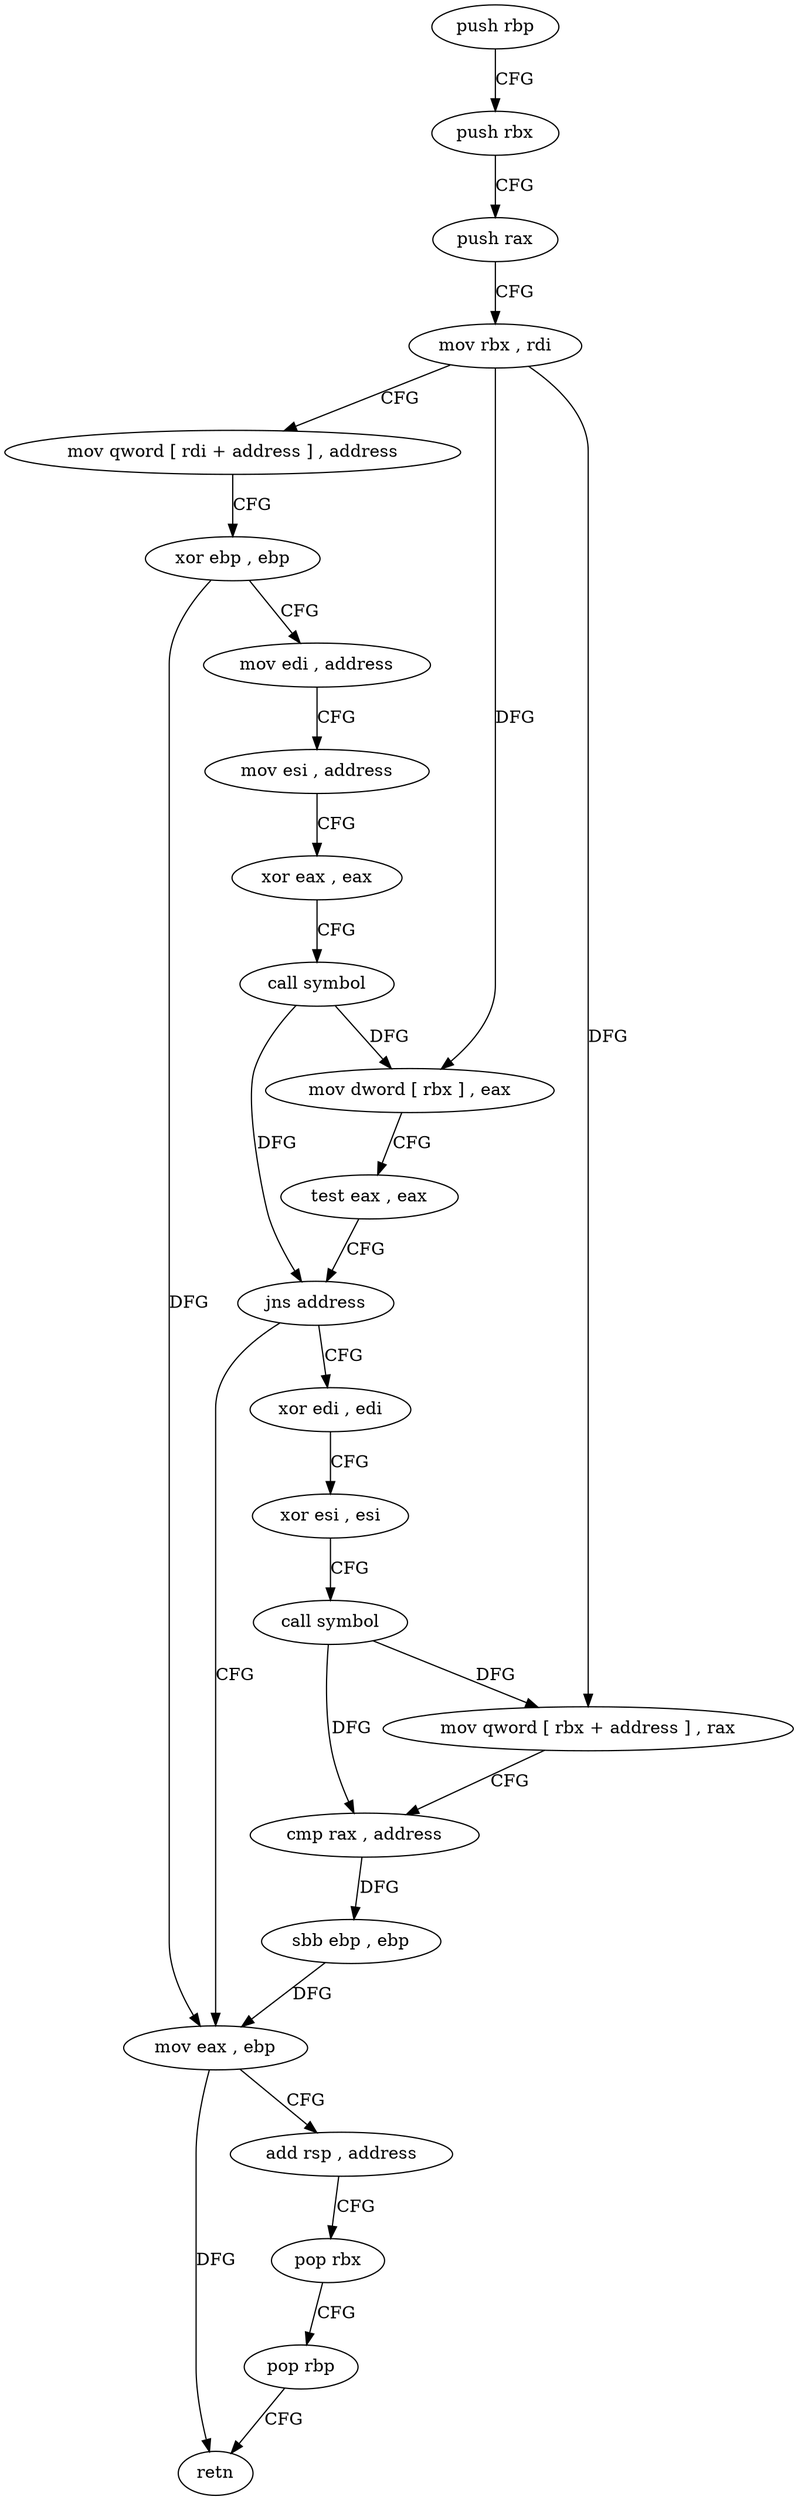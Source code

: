 digraph "func" {
"4230576" [label = "push rbp" ]
"4230577" [label = "push rbx" ]
"4230578" [label = "push rax" ]
"4230579" [label = "mov rbx , rdi" ]
"4230582" [label = "mov qword [ rdi + address ] , address" ]
"4230590" [label = "xor ebp , ebp" ]
"4230592" [label = "mov edi , address" ]
"4230597" [label = "mov esi , address" ]
"4230602" [label = "xor eax , eax" ]
"4230604" [label = "call symbol" ]
"4230609" [label = "mov dword [ rbx ] , eax" ]
"4230611" [label = "test eax , eax" ]
"4230613" [label = "jns address" ]
"4230634" [label = "mov eax , ebp" ]
"4230615" [label = "xor edi , edi" ]
"4230636" [label = "add rsp , address" ]
"4230640" [label = "pop rbx" ]
"4230641" [label = "pop rbp" ]
"4230642" [label = "retn" ]
"4230617" [label = "xor esi , esi" ]
"4230619" [label = "call symbol" ]
"4230624" [label = "mov qword [ rbx + address ] , rax" ]
"4230628" [label = "cmp rax , address" ]
"4230632" [label = "sbb ebp , ebp" ]
"4230576" -> "4230577" [ label = "CFG" ]
"4230577" -> "4230578" [ label = "CFG" ]
"4230578" -> "4230579" [ label = "CFG" ]
"4230579" -> "4230582" [ label = "CFG" ]
"4230579" -> "4230609" [ label = "DFG" ]
"4230579" -> "4230624" [ label = "DFG" ]
"4230582" -> "4230590" [ label = "CFG" ]
"4230590" -> "4230592" [ label = "CFG" ]
"4230590" -> "4230634" [ label = "DFG" ]
"4230592" -> "4230597" [ label = "CFG" ]
"4230597" -> "4230602" [ label = "CFG" ]
"4230602" -> "4230604" [ label = "CFG" ]
"4230604" -> "4230609" [ label = "DFG" ]
"4230604" -> "4230613" [ label = "DFG" ]
"4230609" -> "4230611" [ label = "CFG" ]
"4230611" -> "4230613" [ label = "CFG" ]
"4230613" -> "4230634" [ label = "CFG" ]
"4230613" -> "4230615" [ label = "CFG" ]
"4230634" -> "4230636" [ label = "CFG" ]
"4230634" -> "4230642" [ label = "DFG" ]
"4230615" -> "4230617" [ label = "CFG" ]
"4230636" -> "4230640" [ label = "CFG" ]
"4230640" -> "4230641" [ label = "CFG" ]
"4230641" -> "4230642" [ label = "CFG" ]
"4230617" -> "4230619" [ label = "CFG" ]
"4230619" -> "4230624" [ label = "DFG" ]
"4230619" -> "4230628" [ label = "DFG" ]
"4230624" -> "4230628" [ label = "CFG" ]
"4230628" -> "4230632" [ label = "DFG" ]
"4230632" -> "4230634" [ label = "DFG" ]
}
